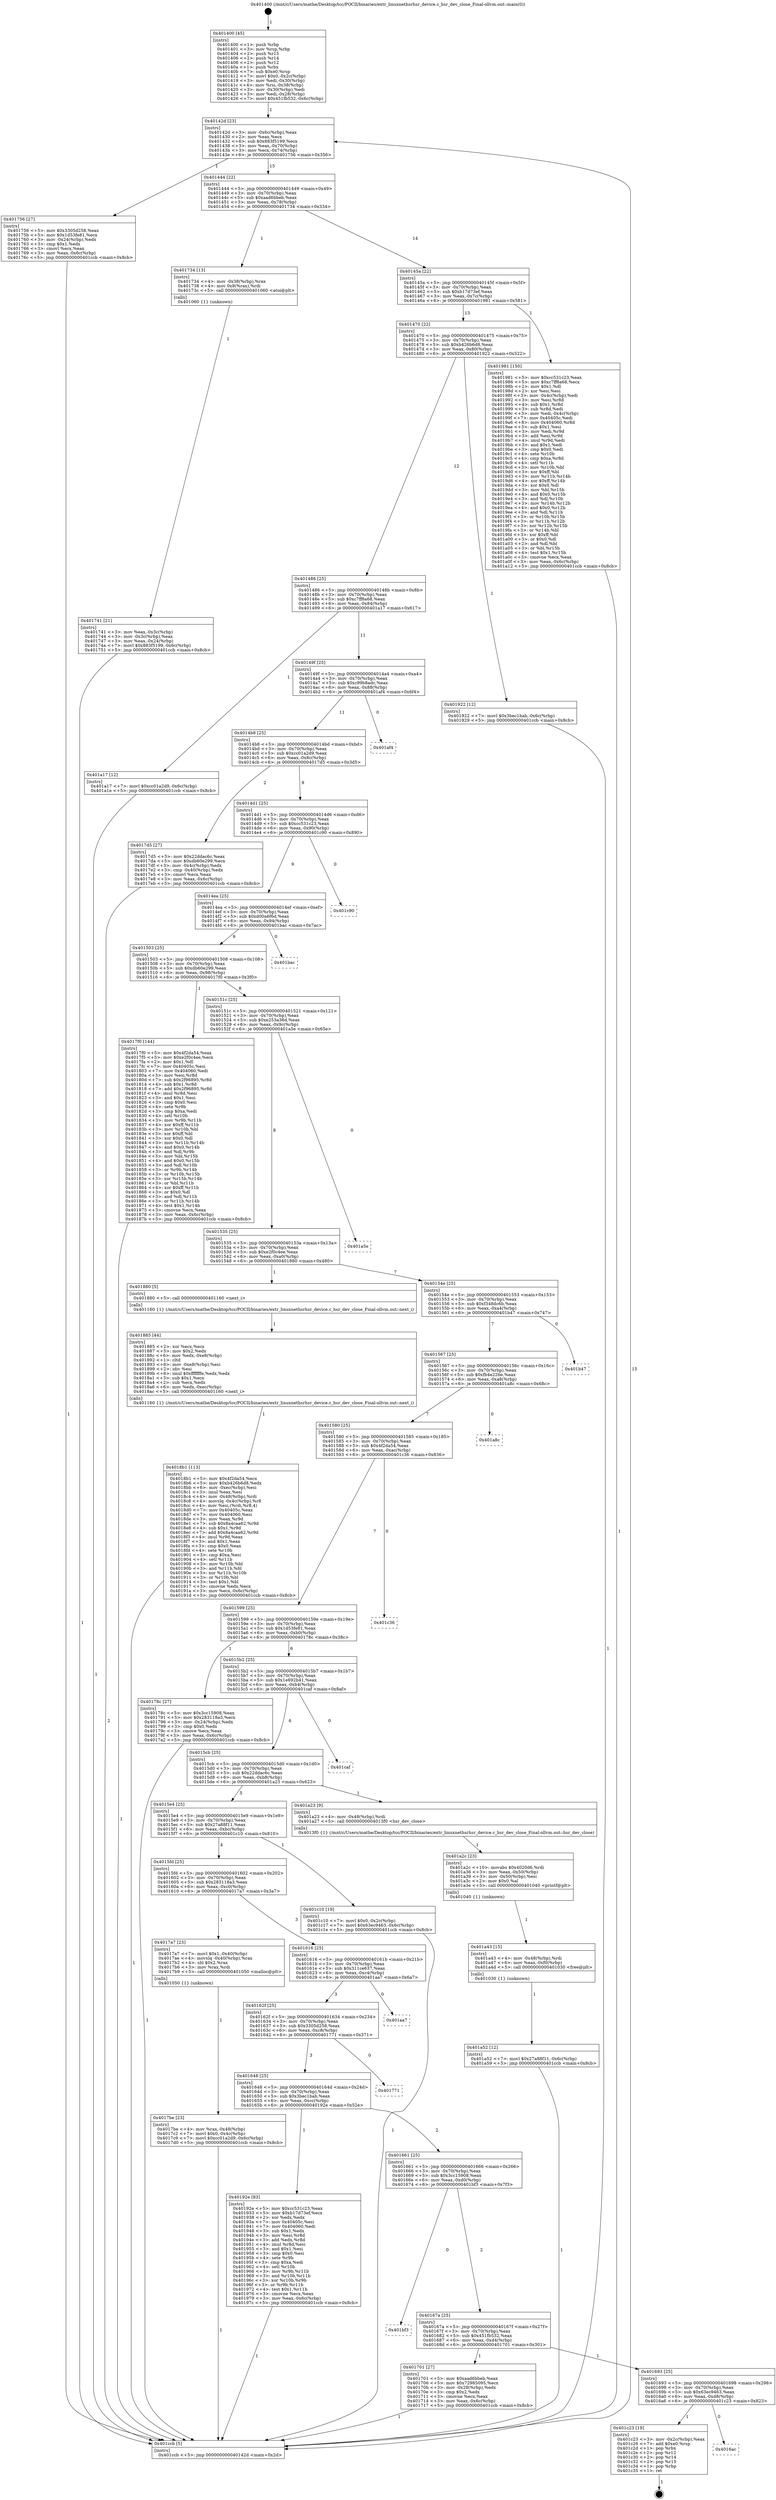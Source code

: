 digraph "0x401400" {
  label = "0x401400 (/mnt/c/Users/mathe/Desktop/tcc/POCII/binaries/extr_linuxnethsrhsr_device.c_hsr_dev_close_Final-ollvm.out::main(0))"
  labelloc = "t"
  node[shape=record]

  Entry [label="",width=0.3,height=0.3,shape=circle,fillcolor=black,style=filled]
  "0x40142d" [label="{
     0x40142d [23]\l
     | [instrs]\l
     &nbsp;&nbsp;0x40142d \<+3\>: mov -0x6c(%rbp),%eax\l
     &nbsp;&nbsp;0x401430 \<+2\>: mov %eax,%ecx\l
     &nbsp;&nbsp;0x401432 \<+6\>: sub $0x883f5199,%ecx\l
     &nbsp;&nbsp;0x401438 \<+3\>: mov %eax,-0x70(%rbp)\l
     &nbsp;&nbsp;0x40143b \<+3\>: mov %ecx,-0x74(%rbp)\l
     &nbsp;&nbsp;0x40143e \<+6\>: je 0000000000401756 \<main+0x356\>\l
  }"]
  "0x401756" [label="{
     0x401756 [27]\l
     | [instrs]\l
     &nbsp;&nbsp;0x401756 \<+5\>: mov $0x3305d258,%eax\l
     &nbsp;&nbsp;0x40175b \<+5\>: mov $0x1d53fe81,%ecx\l
     &nbsp;&nbsp;0x401760 \<+3\>: mov -0x24(%rbp),%edx\l
     &nbsp;&nbsp;0x401763 \<+3\>: cmp $0x1,%edx\l
     &nbsp;&nbsp;0x401766 \<+3\>: cmovl %ecx,%eax\l
     &nbsp;&nbsp;0x401769 \<+3\>: mov %eax,-0x6c(%rbp)\l
     &nbsp;&nbsp;0x40176c \<+5\>: jmp 0000000000401ccb \<main+0x8cb\>\l
  }"]
  "0x401444" [label="{
     0x401444 [22]\l
     | [instrs]\l
     &nbsp;&nbsp;0x401444 \<+5\>: jmp 0000000000401449 \<main+0x49\>\l
     &nbsp;&nbsp;0x401449 \<+3\>: mov -0x70(%rbp),%eax\l
     &nbsp;&nbsp;0x40144c \<+5\>: sub $0xaad6bbeb,%eax\l
     &nbsp;&nbsp;0x401451 \<+3\>: mov %eax,-0x78(%rbp)\l
     &nbsp;&nbsp;0x401454 \<+6\>: je 0000000000401734 \<main+0x334\>\l
  }"]
  Exit [label="",width=0.3,height=0.3,shape=circle,fillcolor=black,style=filled,peripheries=2]
  "0x401734" [label="{
     0x401734 [13]\l
     | [instrs]\l
     &nbsp;&nbsp;0x401734 \<+4\>: mov -0x38(%rbp),%rax\l
     &nbsp;&nbsp;0x401738 \<+4\>: mov 0x8(%rax),%rdi\l
     &nbsp;&nbsp;0x40173c \<+5\>: call 0000000000401060 \<atoi@plt\>\l
     | [calls]\l
     &nbsp;&nbsp;0x401060 \{1\} (unknown)\l
  }"]
  "0x40145a" [label="{
     0x40145a [22]\l
     | [instrs]\l
     &nbsp;&nbsp;0x40145a \<+5\>: jmp 000000000040145f \<main+0x5f\>\l
     &nbsp;&nbsp;0x40145f \<+3\>: mov -0x70(%rbp),%eax\l
     &nbsp;&nbsp;0x401462 \<+5\>: sub $0xb17d73ef,%eax\l
     &nbsp;&nbsp;0x401467 \<+3\>: mov %eax,-0x7c(%rbp)\l
     &nbsp;&nbsp;0x40146a \<+6\>: je 0000000000401981 \<main+0x581\>\l
  }"]
  "0x4016ac" [label="{
     0x4016ac\l
  }", style=dashed]
  "0x401981" [label="{
     0x401981 [150]\l
     | [instrs]\l
     &nbsp;&nbsp;0x401981 \<+5\>: mov $0xcc531c23,%eax\l
     &nbsp;&nbsp;0x401986 \<+5\>: mov $0xc7ff8a68,%ecx\l
     &nbsp;&nbsp;0x40198b \<+2\>: mov $0x1,%dl\l
     &nbsp;&nbsp;0x40198d \<+2\>: xor %esi,%esi\l
     &nbsp;&nbsp;0x40198f \<+3\>: mov -0x4c(%rbp),%edi\l
     &nbsp;&nbsp;0x401992 \<+3\>: mov %esi,%r8d\l
     &nbsp;&nbsp;0x401995 \<+4\>: sub $0x1,%r8d\l
     &nbsp;&nbsp;0x401999 \<+3\>: sub %r8d,%edi\l
     &nbsp;&nbsp;0x40199c \<+3\>: mov %edi,-0x4c(%rbp)\l
     &nbsp;&nbsp;0x40199f \<+7\>: mov 0x40405c,%edi\l
     &nbsp;&nbsp;0x4019a6 \<+8\>: mov 0x404060,%r8d\l
     &nbsp;&nbsp;0x4019ae \<+3\>: sub $0x1,%esi\l
     &nbsp;&nbsp;0x4019b1 \<+3\>: mov %edi,%r9d\l
     &nbsp;&nbsp;0x4019b4 \<+3\>: add %esi,%r9d\l
     &nbsp;&nbsp;0x4019b7 \<+4\>: imul %r9d,%edi\l
     &nbsp;&nbsp;0x4019bb \<+3\>: and $0x1,%edi\l
     &nbsp;&nbsp;0x4019be \<+3\>: cmp $0x0,%edi\l
     &nbsp;&nbsp;0x4019c1 \<+4\>: sete %r10b\l
     &nbsp;&nbsp;0x4019c5 \<+4\>: cmp $0xa,%r8d\l
     &nbsp;&nbsp;0x4019c9 \<+4\>: setl %r11b\l
     &nbsp;&nbsp;0x4019cd \<+3\>: mov %r10b,%bl\l
     &nbsp;&nbsp;0x4019d0 \<+3\>: xor $0xff,%bl\l
     &nbsp;&nbsp;0x4019d3 \<+3\>: mov %r11b,%r14b\l
     &nbsp;&nbsp;0x4019d6 \<+4\>: xor $0xff,%r14b\l
     &nbsp;&nbsp;0x4019da \<+3\>: xor $0x0,%dl\l
     &nbsp;&nbsp;0x4019dd \<+3\>: mov %bl,%r15b\l
     &nbsp;&nbsp;0x4019e0 \<+4\>: and $0x0,%r15b\l
     &nbsp;&nbsp;0x4019e4 \<+3\>: and %dl,%r10b\l
     &nbsp;&nbsp;0x4019e7 \<+3\>: mov %r14b,%r12b\l
     &nbsp;&nbsp;0x4019ea \<+4\>: and $0x0,%r12b\l
     &nbsp;&nbsp;0x4019ee \<+3\>: and %dl,%r11b\l
     &nbsp;&nbsp;0x4019f1 \<+3\>: or %r10b,%r15b\l
     &nbsp;&nbsp;0x4019f4 \<+3\>: or %r11b,%r12b\l
     &nbsp;&nbsp;0x4019f7 \<+3\>: xor %r12b,%r15b\l
     &nbsp;&nbsp;0x4019fa \<+3\>: or %r14b,%bl\l
     &nbsp;&nbsp;0x4019fd \<+3\>: xor $0xff,%bl\l
     &nbsp;&nbsp;0x401a00 \<+3\>: or $0x0,%dl\l
     &nbsp;&nbsp;0x401a03 \<+2\>: and %dl,%bl\l
     &nbsp;&nbsp;0x401a05 \<+3\>: or %bl,%r15b\l
     &nbsp;&nbsp;0x401a08 \<+4\>: test $0x1,%r15b\l
     &nbsp;&nbsp;0x401a0c \<+3\>: cmovne %ecx,%eax\l
     &nbsp;&nbsp;0x401a0f \<+3\>: mov %eax,-0x6c(%rbp)\l
     &nbsp;&nbsp;0x401a12 \<+5\>: jmp 0000000000401ccb \<main+0x8cb\>\l
  }"]
  "0x401470" [label="{
     0x401470 [22]\l
     | [instrs]\l
     &nbsp;&nbsp;0x401470 \<+5\>: jmp 0000000000401475 \<main+0x75\>\l
     &nbsp;&nbsp;0x401475 \<+3\>: mov -0x70(%rbp),%eax\l
     &nbsp;&nbsp;0x401478 \<+5\>: sub $0xb426b6d8,%eax\l
     &nbsp;&nbsp;0x40147d \<+3\>: mov %eax,-0x80(%rbp)\l
     &nbsp;&nbsp;0x401480 \<+6\>: je 0000000000401922 \<main+0x522\>\l
  }"]
  "0x401c23" [label="{
     0x401c23 [19]\l
     | [instrs]\l
     &nbsp;&nbsp;0x401c23 \<+3\>: mov -0x2c(%rbp),%eax\l
     &nbsp;&nbsp;0x401c26 \<+7\>: add $0xe0,%rsp\l
     &nbsp;&nbsp;0x401c2d \<+1\>: pop %rbx\l
     &nbsp;&nbsp;0x401c2e \<+2\>: pop %r12\l
     &nbsp;&nbsp;0x401c30 \<+2\>: pop %r14\l
     &nbsp;&nbsp;0x401c32 \<+2\>: pop %r15\l
     &nbsp;&nbsp;0x401c34 \<+1\>: pop %rbp\l
     &nbsp;&nbsp;0x401c35 \<+1\>: ret\l
  }"]
  "0x401922" [label="{
     0x401922 [12]\l
     | [instrs]\l
     &nbsp;&nbsp;0x401922 \<+7\>: movl $0x3bec1bab,-0x6c(%rbp)\l
     &nbsp;&nbsp;0x401929 \<+5\>: jmp 0000000000401ccb \<main+0x8cb\>\l
  }"]
  "0x401486" [label="{
     0x401486 [25]\l
     | [instrs]\l
     &nbsp;&nbsp;0x401486 \<+5\>: jmp 000000000040148b \<main+0x8b\>\l
     &nbsp;&nbsp;0x40148b \<+3\>: mov -0x70(%rbp),%eax\l
     &nbsp;&nbsp;0x40148e \<+5\>: sub $0xc7ff8a68,%eax\l
     &nbsp;&nbsp;0x401493 \<+6\>: mov %eax,-0x84(%rbp)\l
     &nbsp;&nbsp;0x401499 \<+6\>: je 0000000000401a17 \<main+0x617\>\l
  }"]
  "0x401a52" [label="{
     0x401a52 [12]\l
     | [instrs]\l
     &nbsp;&nbsp;0x401a52 \<+7\>: movl $0x27a88f11,-0x6c(%rbp)\l
     &nbsp;&nbsp;0x401a59 \<+5\>: jmp 0000000000401ccb \<main+0x8cb\>\l
  }"]
  "0x401a17" [label="{
     0x401a17 [12]\l
     | [instrs]\l
     &nbsp;&nbsp;0x401a17 \<+7\>: movl $0xcc01a2d9,-0x6c(%rbp)\l
     &nbsp;&nbsp;0x401a1e \<+5\>: jmp 0000000000401ccb \<main+0x8cb\>\l
  }"]
  "0x40149f" [label="{
     0x40149f [25]\l
     | [instrs]\l
     &nbsp;&nbsp;0x40149f \<+5\>: jmp 00000000004014a4 \<main+0xa4\>\l
     &nbsp;&nbsp;0x4014a4 \<+3\>: mov -0x70(%rbp),%eax\l
     &nbsp;&nbsp;0x4014a7 \<+5\>: sub $0xc99b8adc,%eax\l
     &nbsp;&nbsp;0x4014ac \<+6\>: mov %eax,-0x88(%rbp)\l
     &nbsp;&nbsp;0x4014b2 \<+6\>: je 0000000000401af4 \<main+0x6f4\>\l
  }"]
  "0x401a43" [label="{
     0x401a43 [15]\l
     | [instrs]\l
     &nbsp;&nbsp;0x401a43 \<+4\>: mov -0x48(%rbp),%rdi\l
     &nbsp;&nbsp;0x401a47 \<+6\>: mov %eax,-0xf0(%rbp)\l
     &nbsp;&nbsp;0x401a4d \<+5\>: call 0000000000401030 \<free@plt\>\l
     | [calls]\l
     &nbsp;&nbsp;0x401030 \{1\} (unknown)\l
  }"]
  "0x401af4" [label="{
     0x401af4\l
  }", style=dashed]
  "0x4014b8" [label="{
     0x4014b8 [25]\l
     | [instrs]\l
     &nbsp;&nbsp;0x4014b8 \<+5\>: jmp 00000000004014bd \<main+0xbd\>\l
     &nbsp;&nbsp;0x4014bd \<+3\>: mov -0x70(%rbp),%eax\l
     &nbsp;&nbsp;0x4014c0 \<+5\>: sub $0xcc01a2d9,%eax\l
     &nbsp;&nbsp;0x4014c5 \<+6\>: mov %eax,-0x8c(%rbp)\l
     &nbsp;&nbsp;0x4014cb \<+6\>: je 00000000004017d5 \<main+0x3d5\>\l
  }"]
  "0x401a2c" [label="{
     0x401a2c [23]\l
     | [instrs]\l
     &nbsp;&nbsp;0x401a2c \<+10\>: movabs $0x4020d6,%rdi\l
     &nbsp;&nbsp;0x401a36 \<+3\>: mov %eax,-0x50(%rbp)\l
     &nbsp;&nbsp;0x401a39 \<+3\>: mov -0x50(%rbp),%esi\l
     &nbsp;&nbsp;0x401a3c \<+2\>: mov $0x0,%al\l
     &nbsp;&nbsp;0x401a3e \<+5\>: call 0000000000401040 \<printf@plt\>\l
     | [calls]\l
     &nbsp;&nbsp;0x401040 \{1\} (unknown)\l
  }"]
  "0x4017d5" [label="{
     0x4017d5 [27]\l
     | [instrs]\l
     &nbsp;&nbsp;0x4017d5 \<+5\>: mov $0x22ddac6c,%eax\l
     &nbsp;&nbsp;0x4017da \<+5\>: mov $0xdb60e299,%ecx\l
     &nbsp;&nbsp;0x4017df \<+3\>: mov -0x4c(%rbp),%edx\l
     &nbsp;&nbsp;0x4017e2 \<+3\>: cmp -0x40(%rbp),%edx\l
     &nbsp;&nbsp;0x4017e5 \<+3\>: cmovl %ecx,%eax\l
     &nbsp;&nbsp;0x4017e8 \<+3\>: mov %eax,-0x6c(%rbp)\l
     &nbsp;&nbsp;0x4017eb \<+5\>: jmp 0000000000401ccb \<main+0x8cb\>\l
  }"]
  "0x4014d1" [label="{
     0x4014d1 [25]\l
     | [instrs]\l
     &nbsp;&nbsp;0x4014d1 \<+5\>: jmp 00000000004014d6 \<main+0xd6\>\l
     &nbsp;&nbsp;0x4014d6 \<+3\>: mov -0x70(%rbp),%eax\l
     &nbsp;&nbsp;0x4014d9 \<+5\>: sub $0xcc531c23,%eax\l
     &nbsp;&nbsp;0x4014de \<+6\>: mov %eax,-0x90(%rbp)\l
     &nbsp;&nbsp;0x4014e4 \<+6\>: je 0000000000401c90 \<main+0x890\>\l
  }"]
  "0x4018b1" [label="{
     0x4018b1 [113]\l
     | [instrs]\l
     &nbsp;&nbsp;0x4018b1 \<+5\>: mov $0x4f2da54,%ecx\l
     &nbsp;&nbsp;0x4018b6 \<+5\>: mov $0xb426b6d8,%edx\l
     &nbsp;&nbsp;0x4018bb \<+6\>: mov -0xec(%rbp),%esi\l
     &nbsp;&nbsp;0x4018c1 \<+3\>: imul %eax,%esi\l
     &nbsp;&nbsp;0x4018c4 \<+4\>: mov -0x48(%rbp),%rdi\l
     &nbsp;&nbsp;0x4018c8 \<+4\>: movslq -0x4c(%rbp),%r8\l
     &nbsp;&nbsp;0x4018cc \<+4\>: mov %esi,(%rdi,%r8,4)\l
     &nbsp;&nbsp;0x4018d0 \<+7\>: mov 0x40405c,%eax\l
     &nbsp;&nbsp;0x4018d7 \<+7\>: mov 0x404060,%esi\l
     &nbsp;&nbsp;0x4018de \<+3\>: mov %eax,%r9d\l
     &nbsp;&nbsp;0x4018e1 \<+7\>: sub $0x8a4caa62,%r9d\l
     &nbsp;&nbsp;0x4018e8 \<+4\>: sub $0x1,%r9d\l
     &nbsp;&nbsp;0x4018ec \<+7\>: add $0x8a4caa62,%r9d\l
     &nbsp;&nbsp;0x4018f3 \<+4\>: imul %r9d,%eax\l
     &nbsp;&nbsp;0x4018f7 \<+3\>: and $0x1,%eax\l
     &nbsp;&nbsp;0x4018fa \<+3\>: cmp $0x0,%eax\l
     &nbsp;&nbsp;0x4018fd \<+4\>: sete %r10b\l
     &nbsp;&nbsp;0x401901 \<+3\>: cmp $0xa,%esi\l
     &nbsp;&nbsp;0x401904 \<+4\>: setl %r11b\l
     &nbsp;&nbsp;0x401908 \<+3\>: mov %r10b,%bl\l
     &nbsp;&nbsp;0x40190b \<+3\>: and %r11b,%bl\l
     &nbsp;&nbsp;0x40190e \<+3\>: xor %r11b,%r10b\l
     &nbsp;&nbsp;0x401911 \<+3\>: or %r10b,%bl\l
     &nbsp;&nbsp;0x401914 \<+3\>: test $0x1,%bl\l
     &nbsp;&nbsp;0x401917 \<+3\>: cmovne %edx,%ecx\l
     &nbsp;&nbsp;0x40191a \<+3\>: mov %ecx,-0x6c(%rbp)\l
     &nbsp;&nbsp;0x40191d \<+5\>: jmp 0000000000401ccb \<main+0x8cb\>\l
  }"]
  "0x401c90" [label="{
     0x401c90\l
  }", style=dashed]
  "0x4014ea" [label="{
     0x4014ea [25]\l
     | [instrs]\l
     &nbsp;&nbsp;0x4014ea \<+5\>: jmp 00000000004014ef \<main+0xef\>\l
     &nbsp;&nbsp;0x4014ef \<+3\>: mov -0x70(%rbp),%eax\l
     &nbsp;&nbsp;0x4014f2 \<+5\>: sub $0xd00a6f6d,%eax\l
     &nbsp;&nbsp;0x4014f7 \<+6\>: mov %eax,-0x94(%rbp)\l
     &nbsp;&nbsp;0x4014fd \<+6\>: je 0000000000401bac \<main+0x7ac\>\l
  }"]
  "0x401885" [label="{
     0x401885 [44]\l
     | [instrs]\l
     &nbsp;&nbsp;0x401885 \<+2\>: xor %ecx,%ecx\l
     &nbsp;&nbsp;0x401887 \<+5\>: mov $0x2,%edx\l
     &nbsp;&nbsp;0x40188c \<+6\>: mov %edx,-0xe8(%rbp)\l
     &nbsp;&nbsp;0x401892 \<+1\>: cltd\l
     &nbsp;&nbsp;0x401893 \<+6\>: mov -0xe8(%rbp),%esi\l
     &nbsp;&nbsp;0x401899 \<+2\>: idiv %esi\l
     &nbsp;&nbsp;0x40189b \<+6\>: imul $0xfffffffe,%edx,%edx\l
     &nbsp;&nbsp;0x4018a1 \<+3\>: sub $0x1,%ecx\l
     &nbsp;&nbsp;0x4018a4 \<+2\>: sub %ecx,%edx\l
     &nbsp;&nbsp;0x4018a6 \<+6\>: mov %edx,-0xec(%rbp)\l
     &nbsp;&nbsp;0x4018ac \<+5\>: call 0000000000401160 \<next_i\>\l
     | [calls]\l
     &nbsp;&nbsp;0x401160 \{1\} (/mnt/c/Users/mathe/Desktop/tcc/POCII/binaries/extr_linuxnethsrhsr_device.c_hsr_dev_close_Final-ollvm.out::next_i)\l
  }"]
  "0x401bac" [label="{
     0x401bac\l
  }", style=dashed]
  "0x401503" [label="{
     0x401503 [25]\l
     | [instrs]\l
     &nbsp;&nbsp;0x401503 \<+5\>: jmp 0000000000401508 \<main+0x108\>\l
     &nbsp;&nbsp;0x401508 \<+3\>: mov -0x70(%rbp),%eax\l
     &nbsp;&nbsp;0x40150b \<+5\>: sub $0xdb60e299,%eax\l
     &nbsp;&nbsp;0x401510 \<+6\>: mov %eax,-0x98(%rbp)\l
     &nbsp;&nbsp;0x401516 \<+6\>: je 00000000004017f0 \<main+0x3f0\>\l
  }"]
  "0x4017be" [label="{
     0x4017be [23]\l
     | [instrs]\l
     &nbsp;&nbsp;0x4017be \<+4\>: mov %rax,-0x48(%rbp)\l
     &nbsp;&nbsp;0x4017c2 \<+7\>: movl $0x0,-0x4c(%rbp)\l
     &nbsp;&nbsp;0x4017c9 \<+7\>: movl $0xcc01a2d9,-0x6c(%rbp)\l
     &nbsp;&nbsp;0x4017d0 \<+5\>: jmp 0000000000401ccb \<main+0x8cb\>\l
  }"]
  "0x4017f0" [label="{
     0x4017f0 [144]\l
     | [instrs]\l
     &nbsp;&nbsp;0x4017f0 \<+5\>: mov $0x4f2da54,%eax\l
     &nbsp;&nbsp;0x4017f5 \<+5\>: mov $0xe2f0c4ee,%ecx\l
     &nbsp;&nbsp;0x4017fa \<+2\>: mov $0x1,%dl\l
     &nbsp;&nbsp;0x4017fc \<+7\>: mov 0x40405c,%esi\l
     &nbsp;&nbsp;0x401803 \<+7\>: mov 0x404060,%edi\l
     &nbsp;&nbsp;0x40180a \<+3\>: mov %esi,%r8d\l
     &nbsp;&nbsp;0x40180d \<+7\>: sub $0x2f96895,%r8d\l
     &nbsp;&nbsp;0x401814 \<+4\>: sub $0x1,%r8d\l
     &nbsp;&nbsp;0x401818 \<+7\>: add $0x2f96895,%r8d\l
     &nbsp;&nbsp;0x40181f \<+4\>: imul %r8d,%esi\l
     &nbsp;&nbsp;0x401823 \<+3\>: and $0x1,%esi\l
     &nbsp;&nbsp;0x401826 \<+3\>: cmp $0x0,%esi\l
     &nbsp;&nbsp;0x401829 \<+4\>: sete %r9b\l
     &nbsp;&nbsp;0x40182d \<+3\>: cmp $0xa,%edi\l
     &nbsp;&nbsp;0x401830 \<+4\>: setl %r10b\l
     &nbsp;&nbsp;0x401834 \<+3\>: mov %r9b,%r11b\l
     &nbsp;&nbsp;0x401837 \<+4\>: xor $0xff,%r11b\l
     &nbsp;&nbsp;0x40183b \<+3\>: mov %r10b,%bl\l
     &nbsp;&nbsp;0x40183e \<+3\>: xor $0xff,%bl\l
     &nbsp;&nbsp;0x401841 \<+3\>: xor $0x0,%dl\l
     &nbsp;&nbsp;0x401844 \<+3\>: mov %r11b,%r14b\l
     &nbsp;&nbsp;0x401847 \<+4\>: and $0x0,%r14b\l
     &nbsp;&nbsp;0x40184b \<+3\>: and %dl,%r9b\l
     &nbsp;&nbsp;0x40184e \<+3\>: mov %bl,%r15b\l
     &nbsp;&nbsp;0x401851 \<+4\>: and $0x0,%r15b\l
     &nbsp;&nbsp;0x401855 \<+3\>: and %dl,%r10b\l
     &nbsp;&nbsp;0x401858 \<+3\>: or %r9b,%r14b\l
     &nbsp;&nbsp;0x40185b \<+3\>: or %r10b,%r15b\l
     &nbsp;&nbsp;0x40185e \<+3\>: xor %r15b,%r14b\l
     &nbsp;&nbsp;0x401861 \<+3\>: or %bl,%r11b\l
     &nbsp;&nbsp;0x401864 \<+4\>: xor $0xff,%r11b\l
     &nbsp;&nbsp;0x401868 \<+3\>: or $0x0,%dl\l
     &nbsp;&nbsp;0x40186b \<+3\>: and %dl,%r11b\l
     &nbsp;&nbsp;0x40186e \<+3\>: or %r11b,%r14b\l
     &nbsp;&nbsp;0x401871 \<+4\>: test $0x1,%r14b\l
     &nbsp;&nbsp;0x401875 \<+3\>: cmovne %ecx,%eax\l
     &nbsp;&nbsp;0x401878 \<+3\>: mov %eax,-0x6c(%rbp)\l
     &nbsp;&nbsp;0x40187b \<+5\>: jmp 0000000000401ccb \<main+0x8cb\>\l
  }"]
  "0x40151c" [label="{
     0x40151c [25]\l
     | [instrs]\l
     &nbsp;&nbsp;0x40151c \<+5\>: jmp 0000000000401521 \<main+0x121\>\l
     &nbsp;&nbsp;0x401521 \<+3\>: mov -0x70(%rbp),%eax\l
     &nbsp;&nbsp;0x401524 \<+5\>: sub $0xe253a36d,%eax\l
     &nbsp;&nbsp;0x401529 \<+6\>: mov %eax,-0x9c(%rbp)\l
     &nbsp;&nbsp;0x40152f \<+6\>: je 0000000000401a5e \<main+0x65e\>\l
  }"]
  "0x401741" [label="{
     0x401741 [21]\l
     | [instrs]\l
     &nbsp;&nbsp;0x401741 \<+3\>: mov %eax,-0x3c(%rbp)\l
     &nbsp;&nbsp;0x401744 \<+3\>: mov -0x3c(%rbp),%eax\l
     &nbsp;&nbsp;0x401747 \<+3\>: mov %eax,-0x24(%rbp)\l
     &nbsp;&nbsp;0x40174a \<+7\>: movl $0x883f5199,-0x6c(%rbp)\l
     &nbsp;&nbsp;0x401751 \<+5\>: jmp 0000000000401ccb \<main+0x8cb\>\l
  }"]
  "0x401a5e" [label="{
     0x401a5e\l
  }", style=dashed]
  "0x401535" [label="{
     0x401535 [25]\l
     | [instrs]\l
     &nbsp;&nbsp;0x401535 \<+5\>: jmp 000000000040153a \<main+0x13a\>\l
     &nbsp;&nbsp;0x40153a \<+3\>: mov -0x70(%rbp),%eax\l
     &nbsp;&nbsp;0x40153d \<+5\>: sub $0xe2f0c4ee,%eax\l
     &nbsp;&nbsp;0x401542 \<+6\>: mov %eax,-0xa0(%rbp)\l
     &nbsp;&nbsp;0x401548 \<+6\>: je 0000000000401880 \<main+0x480\>\l
  }"]
  "0x401400" [label="{
     0x401400 [45]\l
     | [instrs]\l
     &nbsp;&nbsp;0x401400 \<+1\>: push %rbp\l
     &nbsp;&nbsp;0x401401 \<+3\>: mov %rsp,%rbp\l
     &nbsp;&nbsp;0x401404 \<+2\>: push %r15\l
     &nbsp;&nbsp;0x401406 \<+2\>: push %r14\l
     &nbsp;&nbsp;0x401408 \<+2\>: push %r12\l
     &nbsp;&nbsp;0x40140a \<+1\>: push %rbx\l
     &nbsp;&nbsp;0x40140b \<+7\>: sub $0xe0,%rsp\l
     &nbsp;&nbsp;0x401412 \<+7\>: movl $0x0,-0x2c(%rbp)\l
     &nbsp;&nbsp;0x401419 \<+3\>: mov %edi,-0x30(%rbp)\l
     &nbsp;&nbsp;0x40141c \<+4\>: mov %rsi,-0x38(%rbp)\l
     &nbsp;&nbsp;0x401420 \<+3\>: mov -0x30(%rbp),%edi\l
     &nbsp;&nbsp;0x401423 \<+3\>: mov %edi,-0x28(%rbp)\l
     &nbsp;&nbsp;0x401426 \<+7\>: movl $0x451fb532,-0x6c(%rbp)\l
  }"]
  "0x401880" [label="{
     0x401880 [5]\l
     | [instrs]\l
     &nbsp;&nbsp;0x401880 \<+5\>: call 0000000000401160 \<next_i\>\l
     | [calls]\l
     &nbsp;&nbsp;0x401160 \{1\} (/mnt/c/Users/mathe/Desktop/tcc/POCII/binaries/extr_linuxnethsrhsr_device.c_hsr_dev_close_Final-ollvm.out::next_i)\l
  }"]
  "0x40154e" [label="{
     0x40154e [25]\l
     | [instrs]\l
     &nbsp;&nbsp;0x40154e \<+5\>: jmp 0000000000401553 \<main+0x153\>\l
     &nbsp;&nbsp;0x401553 \<+3\>: mov -0x70(%rbp),%eax\l
     &nbsp;&nbsp;0x401556 \<+5\>: sub $0xf348dc6b,%eax\l
     &nbsp;&nbsp;0x40155b \<+6\>: mov %eax,-0xa4(%rbp)\l
     &nbsp;&nbsp;0x401561 \<+6\>: je 0000000000401b47 \<main+0x747\>\l
  }"]
  "0x401ccb" [label="{
     0x401ccb [5]\l
     | [instrs]\l
     &nbsp;&nbsp;0x401ccb \<+5\>: jmp 000000000040142d \<main+0x2d\>\l
  }"]
  "0x401b47" [label="{
     0x401b47\l
  }", style=dashed]
  "0x401567" [label="{
     0x401567 [25]\l
     | [instrs]\l
     &nbsp;&nbsp;0x401567 \<+5\>: jmp 000000000040156c \<main+0x16c\>\l
     &nbsp;&nbsp;0x40156c \<+3\>: mov -0x70(%rbp),%eax\l
     &nbsp;&nbsp;0x40156f \<+5\>: sub $0xfb4e226e,%eax\l
     &nbsp;&nbsp;0x401574 \<+6\>: mov %eax,-0xa8(%rbp)\l
     &nbsp;&nbsp;0x40157a \<+6\>: je 0000000000401a8c \<main+0x68c\>\l
  }"]
  "0x401693" [label="{
     0x401693 [25]\l
     | [instrs]\l
     &nbsp;&nbsp;0x401693 \<+5\>: jmp 0000000000401698 \<main+0x298\>\l
     &nbsp;&nbsp;0x401698 \<+3\>: mov -0x70(%rbp),%eax\l
     &nbsp;&nbsp;0x40169b \<+5\>: sub $0x63ec9463,%eax\l
     &nbsp;&nbsp;0x4016a0 \<+6\>: mov %eax,-0xd8(%rbp)\l
     &nbsp;&nbsp;0x4016a6 \<+6\>: je 0000000000401c23 \<main+0x823\>\l
  }"]
  "0x401a8c" [label="{
     0x401a8c\l
  }", style=dashed]
  "0x401580" [label="{
     0x401580 [25]\l
     | [instrs]\l
     &nbsp;&nbsp;0x401580 \<+5\>: jmp 0000000000401585 \<main+0x185\>\l
     &nbsp;&nbsp;0x401585 \<+3\>: mov -0x70(%rbp),%eax\l
     &nbsp;&nbsp;0x401588 \<+5\>: sub $0x4f2da54,%eax\l
     &nbsp;&nbsp;0x40158d \<+6\>: mov %eax,-0xac(%rbp)\l
     &nbsp;&nbsp;0x401593 \<+6\>: je 0000000000401c36 \<main+0x836\>\l
  }"]
  "0x401701" [label="{
     0x401701 [27]\l
     | [instrs]\l
     &nbsp;&nbsp;0x401701 \<+5\>: mov $0xaad6bbeb,%eax\l
     &nbsp;&nbsp;0x401706 \<+5\>: mov $0x72985095,%ecx\l
     &nbsp;&nbsp;0x40170b \<+3\>: mov -0x28(%rbp),%edx\l
     &nbsp;&nbsp;0x40170e \<+3\>: cmp $0x2,%edx\l
     &nbsp;&nbsp;0x401711 \<+3\>: cmovne %ecx,%eax\l
     &nbsp;&nbsp;0x401714 \<+3\>: mov %eax,-0x6c(%rbp)\l
     &nbsp;&nbsp;0x401717 \<+5\>: jmp 0000000000401ccb \<main+0x8cb\>\l
  }"]
  "0x401c36" [label="{
     0x401c36\l
  }", style=dashed]
  "0x401599" [label="{
     0x401599 [25]\l
     | [instrs]\l
     &nbsp;&nbsp;0x401599 \<+5\>: jmp 000000000040159e \<main+0x19e\>\l
     &nbsp;&nbsp;0x40159e \<+3\>: mov -0x70(%rbp),%eax\l
     &nbsp;&nbsp;0x4015a1 \<+5\>: sub $0x1d53fe81,%eax\l
     &nbsp;&nbsp;0x4015a6 \<+6\>: mov %eax,-0xb0(%rbp)\l
     &nbsp;&nbsp;0x4015ac \<+6\>: je 000000000040178c \<main+0x38c\>\l
  }"]
  "0x40167a" [label="{
     0x40167a [25]\l
     | [instrs]\l
     &nbsp;&nbsp;0x40167a \<+5\>: jmp 000000000040167f \<main+0x27f\>\l
     &nbsp;&nbsp;0x40167f \<+3\>: mov -0x70(%rbp),%eax\l
     &nbsp;&nbsp;0x401682 \<+5\>: sub $0x451fb532,%eax\l
     &nbsp;&nbsp;0x401687 \<+6\>: mov %eax,-0xd4(%rbp)\l
     &nbsp;&nbsp;0x40168d \<+6\>: je 0000000000401701 \<main+0x301\>\l
  }"]
  "0x40178c" [label="{
     0x40178c [27]\l
     | [instrs]\l
     &nbsp;&nbsp;0x40178c \<+5\>: mov $0x3cc15908,%eax\l
     &nbsp;&nbsp;0x401791 \<+5\>: mov $0x283118a3,%ecx\l
     &nbsp;&nbsp;0x401796 \<+3\>: mov -0x24(%rbp),%edx\l
     &nbsp;&nbsp;0x401799 \<+3\>: cmp $0x0,%edx\l
     &nbsp;&nbsp;0x40179c \<+3\>: cmove %ecx,%eax\l
     &nbsp;&nbsp;0x40179f \<+3\>: mov %eax,-0x6c(%rbp)\l
     &nbsp;&nbsp;0x4017a2 \<+5\>: jmp 0000000000401ccb \<main+0x8cb\>\l
  }"]
  "0x4015b2" [label="{
     0x4015b2 [25]\l
     | [instrs]\l
     &nbsp;&nbsp;0x4015b2 \<+5\>: jmp 00000000004015b7 \<main+0x1b7\>\l
     &nbsp;&nbsp;0x4015b7 \<+3\>: mov -0x70(%rbp),%eax\l
     &nbsp;&nbsp;0x4015ba \<+5\>: sub $0x1e692b41,%eax\l
     &nbsp;&nbsp;0x4015bf \<+6\>: mov %eax,-0xb4(%rbp)\l
     &nbsp;&nbsp;0x4015c5 \<+6\>: je 0000000000401caf \<main+0x8af\>\l
  }"]
  "0x401bf3" [label="{
     0x401bf3\l
  }", style=dashed]
  "0x401caf" [label="{
     0x401caf\l
  }", style=dashed]
  "0x4015cb" [label="{
     0x4015cb [25]\l
     | [instrs]\l
     &nbsp;&nbsp;0x4015cb \<+5\>: jmp 00000000004015d0 \<main+0x1d0\>\l
     &nbsp;&nbsp;0x4015d0 \<+3\>: mov -0x70(%rbp),%eax\l
     &nbsp;&nbsp;0x4015d3 \<+5\>: sub $0x22ddac6c,%eax\l
     &nbsp;&nbsp;0x4015d8 \<+6\>: mov %eax,-0xb8(%rbp)\l
     &nbsp;&nbsp;0x4015de \<+6\>: je 0000000000401a23 \<main+0x623\>\l
  }"]
  "0x401661" [label="{
     0x401661 [25]\l
     | [instrs]\l
     &nbsp;&nbsp;0x401661 \<+5\>: jmp 0000000000401666 \<main+0x266\>\l
     &nbsp;&nbsp;0x401666 \<+3\>: mov -0x70(%rbp),%eax\l
     &nbsp;&nbsp;0x401669 \<+5\>: sub $0x3cc15908,%eax\l
     &nbsp;&nbsp;0x40166e \<+6\>: mov %eax,-0xd0(%rbp)\l
     &nbsp;&nbsp;0x401674 \<+6\>: je 0000000000401bf3 \<main+0x7f3\>\l
  }"]
  "0x401a23" [label="{
     0x401a23 [9]\l
     | [instrs]\l
     &nbsp;&nbsp;0x401a23 \<+4\>: mov -0x48(%rbp),%rdi\l
     &nbsp;&nbsp;0x401a27 \<+5\>: call 00000000004013f0 \<hsr_dev_close\>\l
     | [calls]\l
     &nbsp;&nbsp;0x4013f0 \{1\} (/mnt/c/Users/mathe/Desktop/tcc/POCII/binaries/extr_linuxnethsrhsr_device.c_hsr_dev_close_Final-ollvm.out::hsr_dev_close)\l
  }"]
  "0x4015e4" [label="{
     0x4015e4 [25]\l
     | [instrs]\l
     &nbsp;&nbsp;0x4015e4 \<+5\>: jmp 00000000004015e9 \<main+0x1e9\>\l
     &nbsp;&nbsp;0x4015e9 \<+3\>: mov -0x70(%rbp),%eax\l
     &nbsp;&nbsp;0x4015ec \<+5\>: sub $0x27a88f11,%eax\l
     &nbsp;&nbsp;0x4015f1 \<+6\>: mov %eax,-0xbc(%rbp)\l
     &nbsp;&nbsp;0x4015f7 \<+6\>: je 0000000000401c10 \<main+0x810\>\l
  }"]
  "0x40192e" [label="{
     0x40192e [83]\l
     | [instrs]\l
     &nbsp;&nbsp;0x40192e \<+5\>: mov $0xcc531c23,%eax\l
     &nbsp;&nbsp;0x401933 \<+5\>: mov $0xb17d73ef,%ecx\l
     &nbsp;&nbsp;0x401938 \<+2\>: xor %edx,%edx\l
     &nbsp;&nbsp;0x40193a \<+7\>: mov 0x40405c,%esi\l
     &nbsp;&nbsp;0x401941 \<+7\>: mov 0x404060,%edi\l
     &nbsp;&nbsp;0x401948 \<+3\>: sub $0x1,%edx\l
     &nbsp;&nbsp;0x40194b \<+3\>: mov %esi,%r8d\l
     &nbsp;&nbsp;0x40194e \<+3\>: add %edx,%r8d\l
     &nbsp;&nbsp;0x401951 \<+4\>: imul %r8d,%esi\l
     &nbsp;&nbsp;0x401955 \<+3\>: and $0x1,%esi\l
     &nbsp;&nbsp;0x401958 \<+3\>: cmp $0x0,%esi\l
     &nbsp;&nbsp;0x40195b \<+4\>: sete %r9b\l
     &nbsp;&nbsp;0x40195f \<+3\>: cmp $0xa,%edi\l
     &nbsp;&nbsp;0x401962 \<+4\>: setl %r10b\l
     &nbsp;&nbsp;0x401966 \<+3\>: mov %r9b,%r11b\l
     &nbsp;&nbsp;0x401969 \<+3\>: and %r10b,%r11b\l
     &nbsp;&nbsp;0x40196c \<+3\>: xor %r10b,%r9b\l
     &nbsp;&nbsp;0x40196f \<+3\>: or %r9b,%r11b\l
     &nbsp;&nbsp;0x401972 \<+4\>: test $0x1,%r11b\l
     &nbsp;&nbsp;0x401976 \<+3\>: cmovne %ecx,%eax\l
     &nbsp;&nbsp;0x401979 \<+3\>: mov %eax,-0x6c(%rbp)\l
     &nbsp;&nbsp;0x40197c \<+5\>: jmp 0000000000401ccb \<main+0x8cb\>\l
  }"]
  "0x401c10" [label="{
     0x401c10 [19]\l
     | [instrs]\l
     &nbsp;&nbsp;0x401c10 \<+7\>: movl $0x0,-0x2c(%rbp)\l
     &nbsp;&nbsp;0x401c17 \<+7\>: movl $0x63ec9463,-0x6c(%rbp)\l
     &nbsp;&nbsp;0x401c1e \<+5\>: jmp 0000000000401ccb \<main+0x8cb\>\l
  }"]
  "0x4015fd" [label="{
     0x4015fd [25]\l
     | [instrs]\l
     &nbsp;&nbsp;0x4015fd \<+5\>: jmp 0000000000401602 \<main+0x202\>\l
     &nbsp;&nbsp;0x401602 \<+3\>: mov -0x70(%rbp),%eax\l
     &nbsp;&nbsp;0x401605 \<+5\>: sub $0x283118a3,%eax\l
     &nbsp;&nbsp;0x40160a \<+6\>: mov %eax,-0xc0(%rbp)\l
     &nbsp;&nbsp;0x401610 \<+6\>: je 00000000004017a7 \<main+0x3a7\>\l
  }"]
  "0x401648" [label="{
     0x401648 [25]\l
     | [instrs]\l
     &nbsp;&nbsp;0x401648 \<+5\>: jmp 000000000040164d \<main+0x24d\>\l
     &nbsp;&nbsp;0x40164d \<+3\>: mov -0x70(%rbp),%eax\l
     &nbsp;&nbsp;0x401650 \<+5\>: sub $0x3bec1bab,%eax\l
     &nbsp;&nbsp;0x401655 \<+6\>: mov %eax,-0xcc(%rbp)\l
     &nbsp;&nbsp;0x40165b \<+6\>: je 000000000040192e \<main+0x52e\>\l
  }"]
  "0x4017a7" [label="{
     0x4017a7 [23]\l
     | [instrs]\l
     &nbsp;&nbsp;0x4017a7 \<+7\>: movl $0x1,-0x40(%rbp)\l
     &nbsp;&nbsp;0x4017ae \<+4\>: movslq -0x40(%rbp),%rax\l
     &nbsp;&nbsp;0x4017b2 \<+4\>: shl $0x2,%rax\l
     &nbsp;&nbsp;0x4017b6 \<+3\>: mov %rax,%rdi\l
     &nbsp;&nbsp;0x4017b9 \<+5\>: call 0000000000401050 \<malloc@plt\>\l
     | [calls]\l
     &nbsp;&nbsp;0x401050 \{1\} (unknown)\l
  }"]
  "0x401616" [label="{
     0x401616 [25]\l
     | [instrs]\l
     &nbsp;&nbsp;0x401616 \<+5\>: jmp 000000000040161b \<main+0x21b\>\l
     &nbsp;&nbsp;0x40161b \<+3\>: mov -0x70(%rbp),%eax\l
     &nbsp;&nbsp;0x40161e \<+5\>: sub $0x311ce637,%eax\l
     &nbsp;&nbsp;0x401623 \<+6\>: mov %eax,-0xc4(%rbp)\l
     &nbsp;&nbsp;0x401629 \<+6\>: je 0000000000401aa7 \<main+0x6a7\>\l
  }"]
  "0x401771" [label="{
     0x401771\l
  }", style=dashed]
  "0x401aa7" [label="{
     0x401aa7\l
  }", style=dashed]
  "0x40162f" [label="{
     0x40162f [25]\l
     | [instrs]\l
     &nbsp;&nbsp;0x40162f \<+5\>: jmp 0000000000401634 \<main+0x234\>\l
     &nbsp;&nbsp;0x401634 \<+3\>: mov -0x70(%rbp),%eax\l
     &nbsp;&nbsp;0x401637 \<+5\>: sub $0x3305d258,%eax\l
     &nbsp;&nbsp;0x40163c \<+6\>: mov %eax,-0xc8(%rbp)\l
     &nbsp;&nbsp;0x401642 \<+6\>: je 0000000000401771 \<main+0x371\>\l
  }"]
  Entry -> "0x401400" [label=" 1"]
  "0x40142d" -> "0x401756" [label=" 1"]
  "0x40142d" -> "0x401444" [label=" 15"]
  "0x401c23" -> Exit [label=" 1"]
  "0x401444" -> "0x401734" [label=" 1"]
  "0x401444" -> "0x40145a" [label=" 14"]
  "0x401693" -> "0x4016ac" [label=" 0"]
  "0x40145a" -> "0x401981" [label=" 1"]
  "0x40145a" -> "0x401470" [label=" 13"]
  "0x401693" -> "0x401c23" [label=" 1"]
  "0x401470" -> "0x401922" [label=" 1"]
  "0x401470" -> "0x401486" [label=" 12"]
  "0x401c10" -> "0x401ccb" [label=" 1"]
  "0x401486" -> "0x401a17" [label=" 1"]
  "0x401486" -> "0x40149f" [label=" 11"]
  "0x401a52" -> "0x401ccb" [label=" 1"]
  "0x40149f" -> "0x401af4" [label=" 0"]
  "0x40149f" -> "0x4014b8" [label=" 11"]
  "0x401a43" -> "0x401a52" [label=" 1"]
  "0x4014b8" -> "0x4017d5" [label=" 2"]
  "0x4014b8" -> "0x4014d1" [label=" 9"]
  "0x401a2c" -> "0x401a43" [label=" 1"]
  "0x4014d1" -> "0x401c90" [label=" 0"]
  "0x4014d1" -> "0x4014ea" [label=" 9"]
  "0x401a23" -> "0x401a2c" [label=" 1"]
  "0x4014ea" -> "0x401bac" [label=" 0"]
  "0x4014ea" -> "0x401503" [label=" 9"]
  "0x401a17" -> "0x401ccb" [label=" 1"]
  "0x401503" -> "0x4017f0" [label=" 1"]
  "0x401503" -> "0x40151c" [label=" 8"]
  "0x401981" -> "0x401ccb" [label=" 1"]
  "0x40151c" -> "0x401a5e" [label=" 0"]
  "0x40151c" -> "0x401535" [label=" 8"]
  "0x40192e" -> "0x401ccb" [label=" 1"]
  "0x401535" -> "0x401880" [label=" 1"]
  "0x401535" -> "0x40154e" [label=" 7"]
  "0x401922" -> "0x401ccb" [label=" 1"]
  "0x40154e" -> "0x401b47" [label=" 0"]
  "0x40154e" -> "0x401567" [label=" 7"]
  "0x4018b1" -> "0x401ccb" [label=" 1"]
  "0x401567" -> "0x401a8c" [label=" 0"]
  "0x401567" -> "0x401580" [label=" 7"]
  "0x401885" -> "0x4018b1" [label=" 1"]
  "0x401580" -> "0x401c36" [label=" 0"]
  "0x401580" -> "0x401599" [label=" 7"]
  "0x401880" -> "0x401885" [label=" 1"]
  "0x401599" -> "0x40178c" [label=" 1"]
  "0x401599" -> "0x4015b2" [label=" 6"]
  "0x4017d5" -> "0x401ccb" [label=" 2"]
  "0x4015b2" -> "0x401caf" [label=" 0"]
  "0x4015b2" -> "0x4015cb" [label=" 6"]
  "0x4017be" -> "0x401ccb" [label=" 1"]
  "0x4015cb" -> "0x401a23" [label=" 1"]
  "0x4015cb" -> "0x4015e4" [label=" 5"]
  "0x40178c" -> "0x401ccb" [label=" 1"]
  "0x4015e4" -> "0x401c10" [label=" 1"]
  "0x4015e4" -> "0x4015fd" [label=" 4"]
  "0x401756" -> "0x401ccb" [label=" 1"]
  "0x4015fd" -> "0x4017a7" [label=" 1"]
  "0x4015fd" -> "0x401616" [label=" 3"]
  "0x401734" -> "0x401741" [label=" 1"]
  "0x401616" -> "0x401aa7" [label=" 0"]
  "0x401616" -> "0x40162f" [label=" 3"]
  "0x401ccb" -> "0x40142d" [label=" 15"]
  "0x40162f" -> "0x401771" [label=" 0"]
  "0x40162f" -> "0x401648" [label=" 3"]
  "0x401741" -> "0x401ccb" [label=" 1"]
  "0x401648" -> "0x40192e" [label=" 1"]
  "0x401648" -> "0x401661" [label=" 2"]
  "0x4017a7" -> "0x4017be" [label=" 1"]
  "0x401661" -> "0x401bf3" [label=" 0"]
  "0x401661" -> "0x40167a" [label=" 2"]
  "0x4017f0" -> "0x401ccb" [label=" 1"]
  "0x40167a" -> "0x401701" [label=" 1"]
  "0x40167a" -> "0x401693" [label=" 1"]
  "0x401701" -> "0x401ccb" [label=" 1"]
  "0x401400" -> "0x40142d" [label=" 1"]
}
